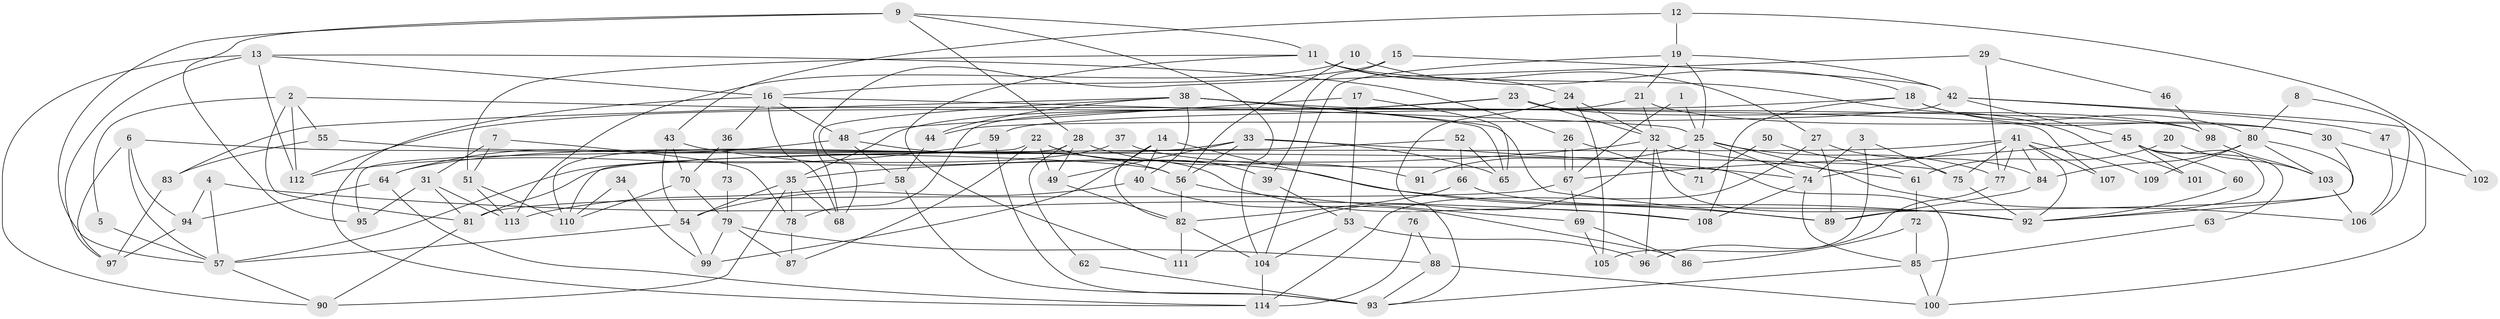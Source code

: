 // coarse degree distribution, {6: 0.15217391304347827, 10: 0.043478260869565216, 7: 0.15217391304347827, 8: 0.06521739130434782, 5: 0.17391304347826086, 9: 0.06521739130434782, 3: 0.043478260869565216, 4: 0.15217391304347827, 2: 0.06521739130434782, 13: 0.021739130434782608, 11: 0.06521739130434782}
// Generated by graph-tools (version 1.1) at 2025/37/03/04/25 23:37:08]
// undirected, 114 vertices, 228 edges
graph export_dot {
  node [color=gray90,style=filled];
  1;
  2;
  3;
  4;
  5;
  6;
  7;
  8;
  9;
  10;
  11;
  12;
  13;
  14;
  15;
  16;
  17;
  18;
  19;
  20;
  21;
  22;
  23;
  24;
  25;
  26;
  27;
  28;
  29;
  30;
  31;
  32;
  33;
  34;
  35;
  36;
  37;
  38;
  39;
  40;
  41;
  42;
  43;
  44;
  45;
  46;
  47;
  48;
  49;
  50;
  51;
  52;
  53;
  54;
  55;
  56;
  57;
  58;
  59;
  60;
  61;
  62;
  63;
  64;
  65;
  66;
  67;
  68;
  69;
  70;
  71;
  72;
  73;
  74;
  75;
  76;
  77;
  78;
  79;
  80;
  81;
  82;
  83;
  84;
  85;
  86;
  87;
  88;
  89;
  90;
  91;
  92;
  93;
  94;
  95;
  96;
  97;
  98;
  99;
  100;
  101;
  102;
  103;
  104;
  105;
  106;
  107;
  108;
  109;
  110;
  111;
  112;
  113;
  114;
  1 -- 25;
  1 -- 67;
  2 -- 55;
  2 -- 81;
  2 -- 5;
  2 -- 107;
  2 -- 112;
  3 -- 105;
  3 -- 74;
  3 -- 75;
  4 -- 94;
  4 -- 57;
  4 -- 108;
  5 -- 57;
  6 -- 57;
  6 -- 94;
  6 -- 56;
  6 -- 97;
  7 -- 51;
  7 -- 78;
  7 -- 31;
  8 -- 106;
  8 -- 80;
  9 -- 11;
  9 -- 28;
  9 -- 57;
  9 -- 95;
  9 -- 104;
  10 -- 18;
  10 -- 56;
  10 -- 113;
  11 -- 24;
  11 -- 27;
  11 -- 51;
  11 -- 101;
  11 -- 111;
  12 -- 19;
  12 -- 43;
  12 -- 102;
  13 -- 16;
  13 -- 90;
  13 -- 26;
  13 -- 97;
  13 -- 112;
  14 -- 82;
  14 -- 89;
  14 -- 40;
  14 -- 99;
  15 -- 42;
  15 -- 39;
  15 -- 16;
  16 -- 48;
  16 -- 25;
  16 -- 36;
  16 -- 68;
  16 -- 114;
  17 -- 48;
  17 -- 65;
  17 -- 53;
  18 -- 59;
  18 -- 108;
  18 -- 30;
  18 -- 80;
  19 -- 104;
  19 -- 21;
  19 -- 25;
  19 -- 42;
  20 -- 103;
  20 -- 61;
  21 -- 32;
  21 -- 30;
  21 -- 78;
  22 -- 108;
  22 -- 95;
  22 -- 39;
  22 -- 49;
  22 -- 87;
  23 -- 32;
  23 -- 112;
  23 -- 35;
  23 -- 98;
  24 -- 93;
  24 -- 32;
  24 -- 105;
  25 -- 71;
  25 -- 74;
  25 -- 77;
  25 -- 91;
  25 -- 106;
  26 -- 67;
  26 -- 67;
  26 -- 71;
  27 -- 114;
  27 -- 84;
  27 -- 89;
  28 -- 49;
  28 -- 110;
  28 -- 62;
  28 -- 91;
  29 -- 77;
  29 -- 68;
  29 -- 46;
  30 -- 89;
  30 -- 102;
  31 -- 113;
  31 -- 81;
  31 -- 95;
  32 -- 96;
  32 -- 92;
  32 -- 35;
  32 -- 61;
  32 -- 111;
  33 -- 56;
  33 -- 49;
  33 -- 64;
  33 -- 65;
  33 -- 100;
  34 -- 110;
  34 -- 99;
  35 -- 54;
  35 -- 68;
  35 -- 78;
  35 -- 90;
  36 -- 70;
  36 -- 73;
  37 -- 57;
  37 -- 74;
  38 -- 40;
  38 -- 68;
  38 -- 44;
  38 -- 65;
  38 -- 83;
  38 -- 89;
  38 -- 98;
  39 -- 53;
  40 -- 54;
  40 -- 86;
  41 -- 75;
  41 -- 84;
  41 -- 74;
  41 -- 77;
  41 -- 81;
  41 -- 92;
  41 -- 107;
  41 -- 109;
  42 -- 45;
  42 -- 44;
  42 -- 47;
  42 -- 100;
  43 -- 92;
  43 -- 54;
  43 -- 70;
  44 -- 58;
  45 -- 92;
  45 -- 67;
  45 -- 60;
  45 -- 63;
  45 -- 101;
  46 -- 98;
  47 -- 106;
  48 -- 56;
  48 -- 58;
  48 -- 64;
  49 -- 82;
  50 -- 61;
  50 -- 71;
  51 -- 113;
  51 -- 110;
  52 -- 65;
  52 -- 110;
  52 -- 66;
  53 -- 104;
  53 -- 96;
  54 -- 57;
  54 -- 99;
  55 -- 75;
  55 -- 83;
  56 -- 82;
  56 -- 69;
  57 -- 90;
  58 -- 93;
  58 -- 113;
  59 -- 112;
  59 -- 93;
  60 -- 92;
  61 -- 72;
  62 -- 93;
  63 -- 85;
  64 -- 94;
  64 -- 114;
  66 -- 82;
  66 -- 92;
  67 -- 81;
  67 -- 69;
  69 -- 86;
  69 -- 105;
  70 -- 79;
  70 -- 110;
  72 -- 86;
  72 -- 85;
  73 -- 79;
  74 -- 85;
  74 -- 108;
  75 -- 92;
  76 -- 88;
  76 -- 114;
  77 -- 96;
  78 -- 87;
  79 -- 99;
  79 -- 87;
  79 -- 88;
  80 -- 92;
  80 -- 84;
  80 -- 103;
  80 -- 109;
  81 -- 90;
  82 -- 104;
  82 -- 111;
  83 -- 97;
  84 -- 89;
  85 -- 100;
  85 -- 93;
  88 -- 100;
  88 -- 93;
  94 -- 97;
  98 -- 103;
  103 -- 106;
  104 -- 114;
}
